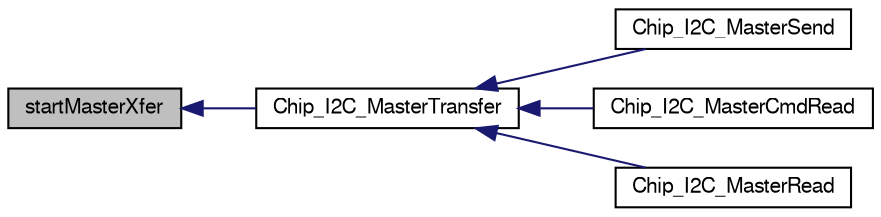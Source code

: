 digraph "startMasterXfer"
{
  edge [fontname="FreeSans",fontsize="10",labelfontname="FreeSans",labelfontsize="10"];
  node [fontname="FreeSans",fontsize="10",shape=record];
  rankdir="LR";
  Node1 [label="startMasterXfer",height=0.2,width=0.4,color="black", fillcolor="grey75", style="filled", fontcolor="black"];
  Node1 -> Node2 [dir="back",color="midnightblue",fontsize="10",style="solid"];
  Node2 [label="Chip_I2C_MasterTransfer",height=0.2,width=0.4,color="black", fillcolor="white", style="filled",URL="$group__I2C__17XX__40XX.html#ga5f89391d66048894f4365d3b2b7df267",tooltip="Transmit and Receive data in master mode. "];
  Node2 -> Node3 [dir="back",color="midnightblue",fontsize="10",style="solid"];
  Node3 [label="Chip_I2C_MasterSend",height=0.2,width=0.4,color="black", fillcolor="white", style="filled",URL="$group__I2C__17XX__40XX.html#ga9ff549bdb526786d313c141b11cab43e",tooltip="Transmit data to I2C slave using I2C Master mode. "];
  Node2 -> Node4 [dir="back",color="midnightblue",fontsize="10",style="solid"];
  Node4 [label="Chip_I2C_MasterCmdRead",height=0.2,width=0.4,color="black", fillcolor="white", style="filled",URL="$group__I2C__17XX__40XX.html#ga4a875b456dfe68acbe8ce1fc74d88bd3",tooltip="Transfer a command to slave and receive data from slave after a repeated start. "];
  Node2 -> Node5 [dir="back",color="midnightblue",fontsize="10",style="solid"];
  Node5 [label="Chip_I2C_MasterRead",height=0.2,width=0.4,color="black", fillcolor="white", style="filled",URL="$group__I2C__17XX__40XX.html#gae816049843eb162c803b5058ebd9a25c",tooltip="Set function that must handle I2C events. "];
}
